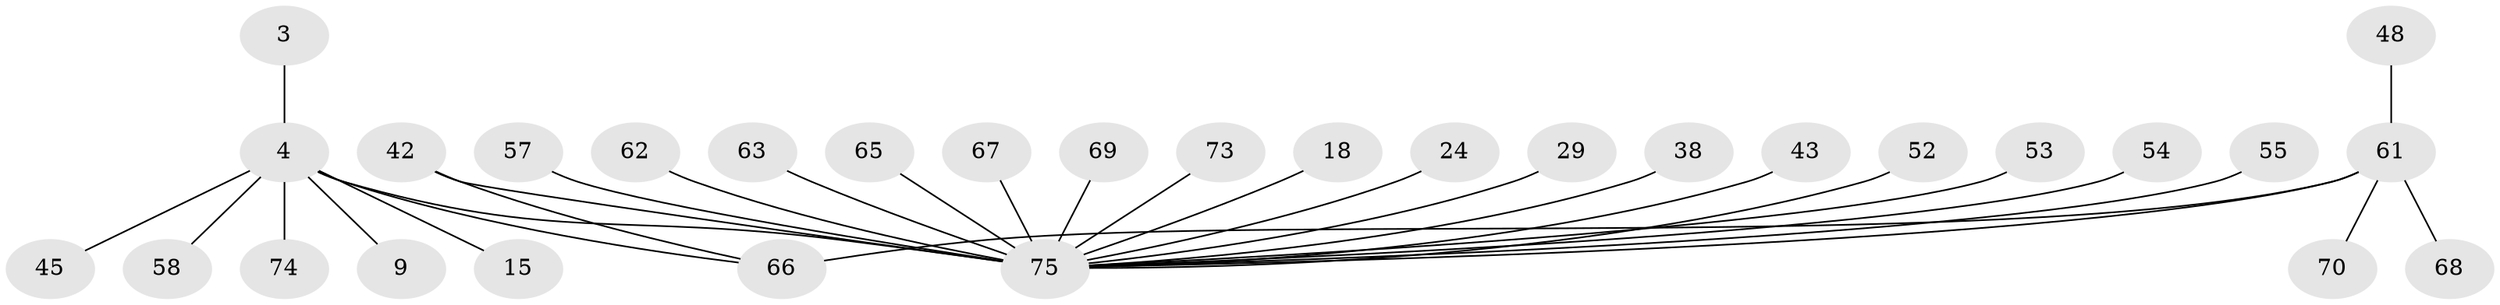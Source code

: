 // original degree distribution, {3: 0.13333333333333333, 11: 0.013333333333333334, 1: 0.41333333333333333, 13: 0.02666666666666667, 4: 0.08, 2: 0.28, 8: 0.013333333333333334, 6: 0.013333333333333334, 9: 0.013333333333333334, 7: 0.013333333333333334}
// Generated by graph-tools (version 1.1) at 2025/51/03/04/25 21:51:46]
// undirected, 30 vertices, 31 edges
graph export_dot {
graph [start="1"]
  node [color=gray90,style=filled];
  3;
  4 [super="+2"];
  9;
  15;
  18;
  24;
  29;
  38;
  42 [super="+39"];
  43;
  45;
  48;
  52;
  53;
  54 [super="+41"];
  55;
  57;
  58;
  61 [super="+37+31+59"];
  62;
  63;
  65;
  66 [super="+5"];
  67 [super="+33"];
  68;
  69;
  70;
  73 [super="+26"];
  74 [super="+34+44+51"];
  75 [super="+60+72"];
  3 -- 4;
  4 -- 9;
  4 -- 45;
  4 -- 58;
  4 -- 66 [weight=2];
  4 -- 15;
  4 -- 74 [weight=2];
  4 -- 75 [weight=11];
  18 -- 75;
  24 -- 75;
  29 -- 75;
  38 -- 75;
  42 -- 66;
  42 -- 75;
  43 -- 75;
  48 -- 61;
  52 -- 75;
  53 -- 75;
  54 -- 75;
  55 -- 75;
  57 -- 75;
  61 -- 66 [weight=3];
  61 -- 68;
  61 -- 70;
  61 -- 75 [weight=6];
  62 -- 75;
  63 -- 75;
  65 -- 75;
  67 -- 75;
  69 -- 75;
  73 -- 75;
}
